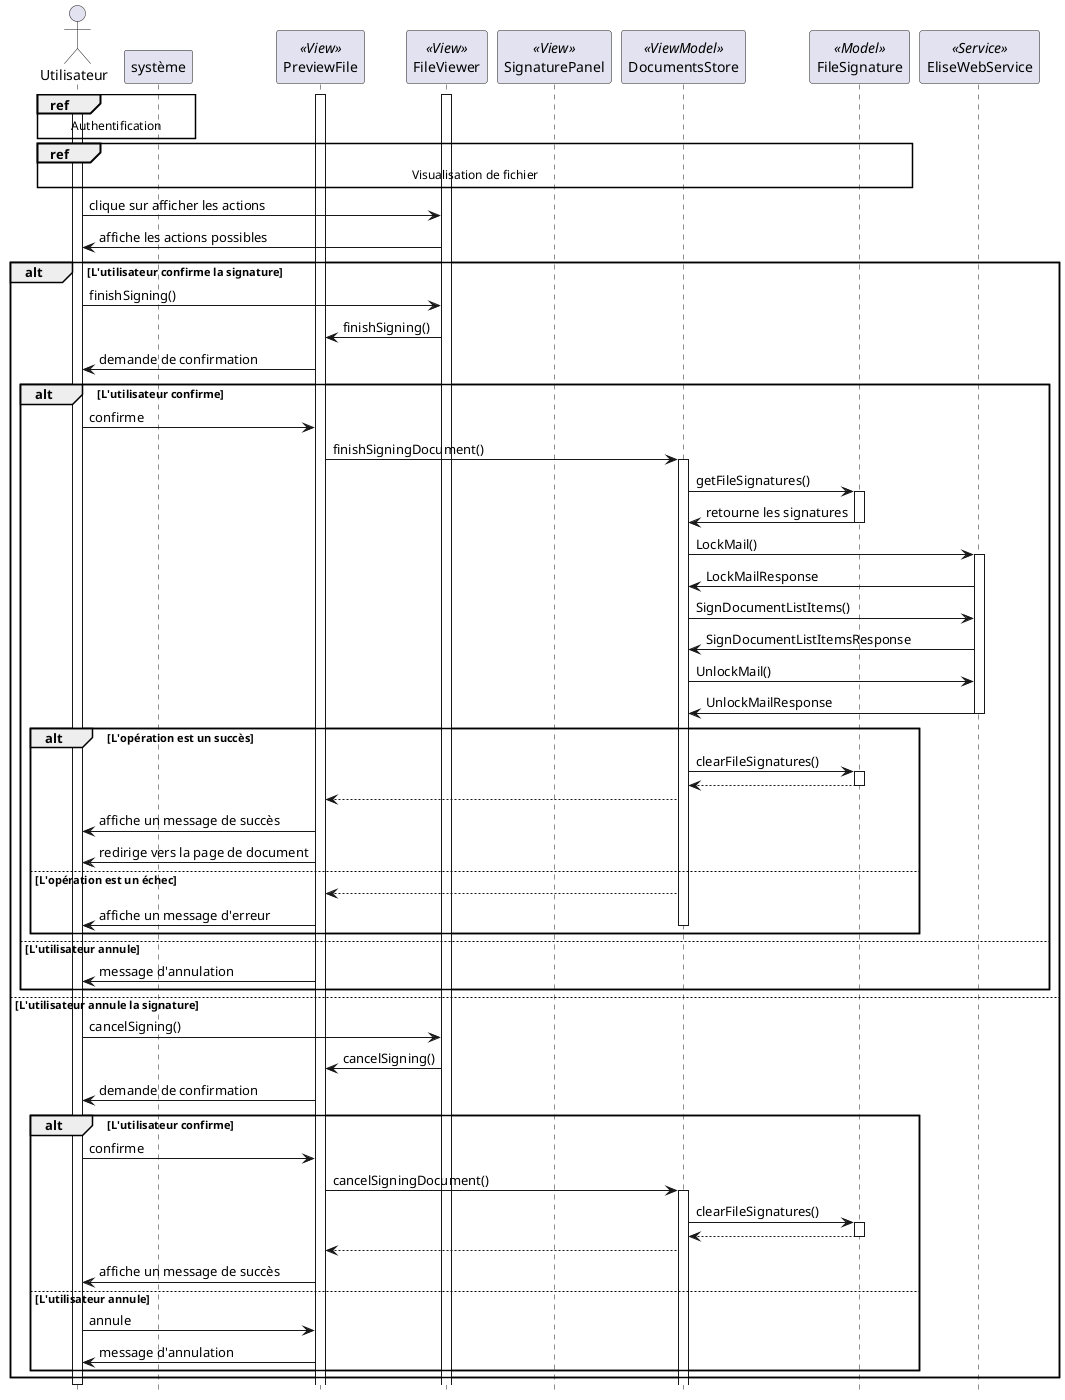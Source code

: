 @startuml sequence_save_cancel_siganture

hide footbox


actor "Utilisateur" as user
participant "système" as system
participant "PreviewFile" as previewfile << View >>
participant "FileViewer" as fileviewer << View >>
participant "SignaturePanel" as signaturepanel << View >>
participant "DocumentsStore" as documentsstore << ViewModel >>
participant "FileSignature" as filesignature << Model >>
participant "EliseWebService" as elisewebservice << Service >>

ref over user, system : Authentification
ref over user,fileviewer,signaturepanel,documentsstore,filesignature : Visualisation de fichier
activate user
activate fileviewer
activate previewfile
user -> fileviewer : clique sur afficher les actions
fileviewer -> user : affiche les actions possibles
alt L'utilisateur confirme la signature
user -> fileviewer : finishSigning()
fileviewer -> previewfile : finishSigning()
previewfile -> user : demande de confirmation
alt L'utilisateur confirme
    user -> previewfile : confirme
    previewfile -> documentsstore : finishSigningDocument()
    activate documentsstore
    documentsstore -> filesignature : getFileSignatures()
    activate filesignature
    filesignature -> documentsstore : retourne les signatures
    deactivate filesignature
    documentsstore -> elisewebservice : LockMail()
    activate elisewebservice
    elisewebservice -> documentsstore : LockMailResponse
    documentsstore -> elisewebservice : SignDocumentListItems()
    elisewebservice -> documentsstore : SignDocumentListItemsResponse
    documentsstore -> elisewebservice : UnlockMail()
    elisewebservice -> documentsstore : UnlockMailResponse
    deactivate elisewebservice
    alt L'opération est un succès
        documentsstore -> filesignature : clearFileSignatures()
        activate filesignature
        filesignature --> documentsstore 
        deactivate filesignature
        documentsstore --> previewfile 
        previewfile -> user : affiche un message de succès
        previewfile -> user : redirige vers la page de document
    else L'opération est un échec
        documentsstore --> previewfile 
        previewfile -> user : affiche un message d'erreur
        deactivate documentsstore
    end
else L'utilisateur annule
    previewfile -> user : message d'annulation
end
else L'utilisateur annule la signature
    user -> fileviewer : cancelSigning()
    fileviewer -> previewfile : cancelSigning()
    previewfile -> user : demande de confirmation
    alt L'utilisateur confirme
        user -> previewfile : confirme
        previewfile -> documentsstore : cancelSigningDocument()
        activate documentsstore
        documentsstore -> filesignature : clearFileSignatures()
        activate filesignature
        filesignature --> documentsstore
        deactivate filesignature
        documentsstore --> previewfile
        previewfile -> user : affiche un message de succès
    else L'utilisateur annule
        user -> previewfile : annule
        previewfile -> user : message d'annulation
    end
end

deactivate system
deactivate user